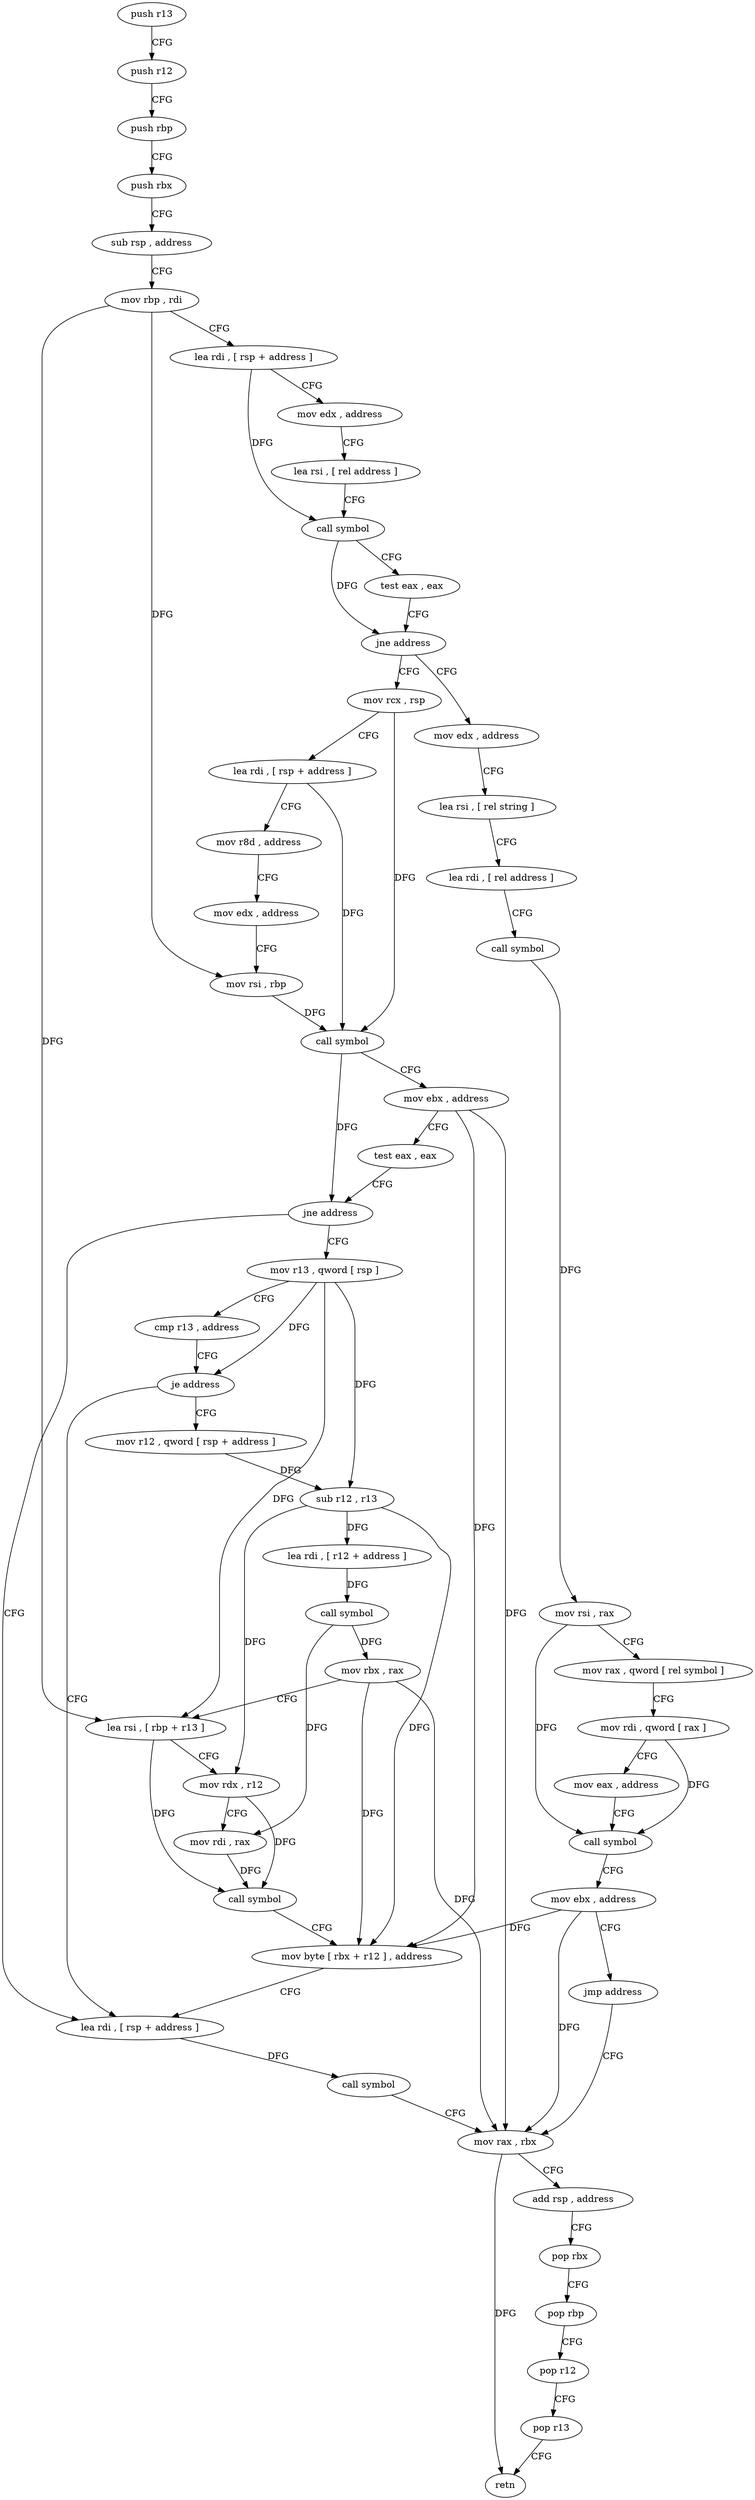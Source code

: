 digraph "func" {
"81160" [label = "push r13" ]
"81162" [label = "push r12" ]
"81164" [label = "push rbp" ]
"81165" [label = "push rbx" ]
"81166" [label = "sub rsp , address" ]
"81170" [label = "mov rbp , rdi" ]
"81173" [label = "lea rdi , [ rsp + address ]" ]
"81178" [label = "mov edx , address" ]
"81183" [label = "lea rsi , [ rel address ]" ]
"81190" [label = "call symbol" ]
"81195" [label = "test eax , eax" ]
"81197" [label = "jne address" ]
"81311" [label = "mov edx , address" ]
"81199" [label = "mov rcx , rsp" ]
"81316" [label = "lea rsi , [ rel string ]" ]
"81323" [label = "lea rdi , [ rel address ]" ]
"81330" [label = "call symbol" ]
"81335" [label = "mov rsi , rax" ]
"81338" [label = "mov rax , qword [ rel symbol ]" ]
"81345" [label = "mov rdi , qword [ rax ]" ]
"81348" [label = "mov eax , address" ]
"81353" [label = "call symbol" ]
"81358" [label = "mov ebx , address" ]
"81363" [label = "jmp address" ]
"81297" [label = "mov rax , rbx" ]
"81202" [label = "lea rdi , [ rsp + address ]" ]
"81207" [label = "mov r8d , address" ]
"81213" [label = "mov edx , address" ]
"81218" [label = "mov rsi , rbp" ]
"81221" [label = "call symbol" ]
"81226" [label = "mov ebx , address" ]
"81231" [label = "test eax , eax" ]
"81233" [label = "jne address" ]
"81287" [label = "lea rdi , [ rsp + address ]" ]
"81235" [label = "mov r13 , qword [ rsp ]" ]
"81300" [label = "add rsp , address" ]
"81304" [label = "pop rbx" ]
"81305" [label = "pop rbp" ]
"81306" [label = "pop r12" ]
"81308" [label = "pop r13" ]
"81310" [label = "retn" ]
"81292" [label = "call symbol" ]
"81239" [label = "cmp r13 , address" ]
"81243" [label = "je address" ]
"81245" [label = "mov r12 , qword [ rsp + address ]" ]
"81250" [label = "sub r12 , r13" ]
"81253" [label = "lea rdi , [ r12 + address ]" ]
"81258" [label = "call symbol" ]
"81263" [label = "mov rbx , rax" ]
"81266" [label = "lea rsi , [ rbp + r13 ]" ]
"81271" [label = "mov rdx , r12" ]
"81274" [label = "mov rdi , rax" ]
"81277" [label = "call symbol" ]
"81282" [label = "mov byte [ rbx + r12 ] , address" ]
"81160" -> "81162" [ label = "CFG" ]
"81162" -> "81164" [ label = "CFG" ]
"81164" -> "81165" [ label = "CFG" ]
"81165" -> "81166" [ label = "CFG" ]
"81166" -> "81170" [ label = "CFG" ]
"81170" -> "81173" [ label = "CFG" ]
"81170" -> "81218" [ label = "DFG" ]
"81170" -> "81266" [ label = "DFG" ]
"81173" -> "81178" [ label = "CFG" ]
"81173" -> "81190" [ label = "DFG" ]
"81178" -> "81183" [ label = "CFG" ]
"81183" -> "81190" [ label = "CFG" ]
"81190" -> "81195" [ label = "CFG" ]
"81190" -> "81197" [ label = "DFG" ]
"81195" -> "81197" [ label = "CFG" ]
"81197" -> "81311" [ label = "CFG" ]
"81197" -> "81199" [ label = "CFG" ]
"81311" -> "81316" [ label = "CFG" ]
"81199" -> "81202" [ label = "CFG" ]
"81199" -> "81221" [ label = "DFG" ]
"81316" -> "81323" [ label = "CFG" ]
"81323" -> "81330" [ label = "CFG" ]
"81330" -> "81335" [ label = "DFG" ]
"81335" -> "81338" [ label = "CFG" ]
"81335" -> "81353" [ label = "DFG" ]
"81338" -> "81345" [ label = "CFG" ]
"81345" -> "81348" [ label = "CFG" ]
"81345" -> "81353" [ label = "DFG" ]
"81348" -> "81353" [ label = "CFG" ]
"81353" -> "81358" [ label = "CFG" ]
"81358" -> "81363" [ label = "CFG" ]
"81358" -> "81297" [ label = "DFG" ]
"81358" -> "81282" [ label = "DFG" ]
"81363" -> "81297" [ label = "CFG" ]
"81297" -> "81300" [ label = "CFG" ]
"81297" -> "81310" [ label = "DFG" ]
"81202" -> "81207" [ label = "CFG" ]
"81202" -> "81221" [ label = "DFG" ]
"81207" -> "81213" [ label = "CFG" ]
"81213" -> "81218" [ label = "CFG" ]
"81218" -> "81221" [ label = "DFG" ]
"81221" -> "81226" [ label = "CFG" ]
"81221" -> "81233" [ label = "DFG" ]
"81226" -> "81231" [ label = "CFG" ]
"81226" -> "81297" [ label = "DFG" ]
"81226" -> "81282" [ label = "DFG" ]
"81231" -> "81233" [ label = "CFG" ]
"81233" -> "81287" [ label = "CFG" ]
"81233" -> "81235" [ label = "CFG" ]
"81287" -> "81292" [ label = "DFG" ]
"81235" -> "81239" [ label = "CFG" ]
"81235" -> "81243" [ label = "DFG" ]
"81235" -> "81250" [ label = "DFG" ]
"81235" -> "81266" [ label = "DFG" ]
"81300" -> "81304" [ label = "CFG" ]
"81304" -> "81305" [ label = "CFG" ]
"81305" -> "81306" [ label = "CFG" ]
"81306" -> "81308" [ label = "CFG" ]
"81308" -> "81310" [ label = "CFG" ]
"81292" -> "81297" [ label = "CFG" ]
"81239" -> "81243" [ label = "CFG" ]
"81243" -> "81287" [ label = "CFG" ]
"81243" -> "81245" [ label = "CFG" ]
"81245" -> "81250" [ label = "DFG" ]
"81250" -> "81253" [ label = "DFG" ]
"81250" -> "81271" [ label = "DFG" ]
"81250" -> "81282" [ label = "DFG" ]
"81253" -> "81258" [ label = "DFG" ]
"81258" -> "81263" [ label = "DFG" ]
"81258" -> "81274" [ label = "DFG" ]
"81263" -> "81266" [ label = "CFG" ]
"81263" -> "81297" [ label = "DFG" ]
"81263" -> "81282" [ label = "DFG" ]
"81266" -> "81271" [ label = "CFG" ]
"81266" -> "81277" [ label = "DFG" ]
"81271" -> "81274" [ label = "CFG" ]
"81271" -> "81277" [ label = "DFG" ]
"81274" -> "81277" [ label = "DFG" ]
"81277" -> "81282" [ label = "CFG" ]
"81282" -> "81287" [ label = "CFG" ]
}
